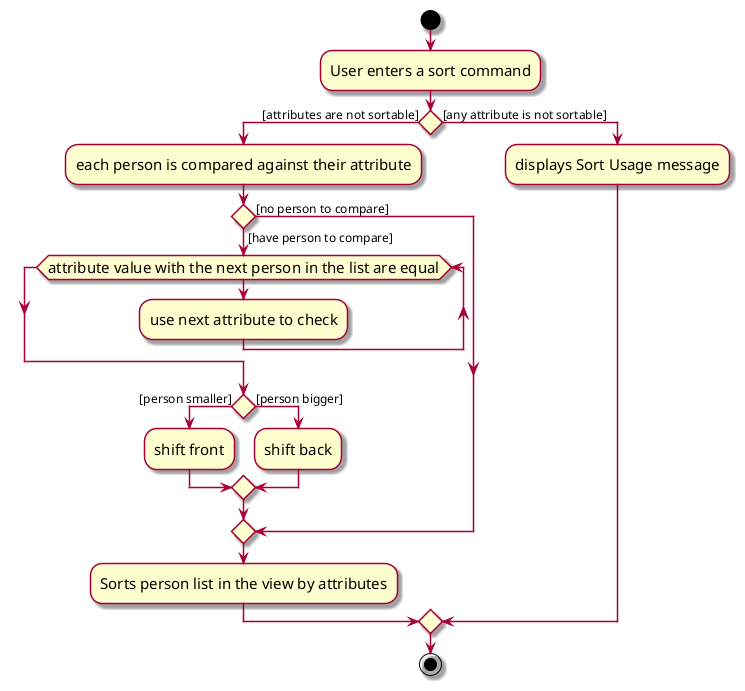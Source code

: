 @startuml
skin rose
skinparam ActivityFontSize 15
skinparam ArrowFontSize 12
start
:User enters a sort command;


if() then ([attributes are not sortable])
    :each person is compared against their attribute;
        if() then ([have person to compare])
            while(attribute value with the next person in the list are equal)
                :use next attribute to check;
            endwhile
            if() then ([person smaller])
                :shift front;
            else([person bigger])
                :shift back;
            endif
        else([no person to compare])
    endif
    :Sorts person list in the view by attributes;
else([any attribute is not sortable])
    :displays Sort Usage message;
endif
stop
@enduml


